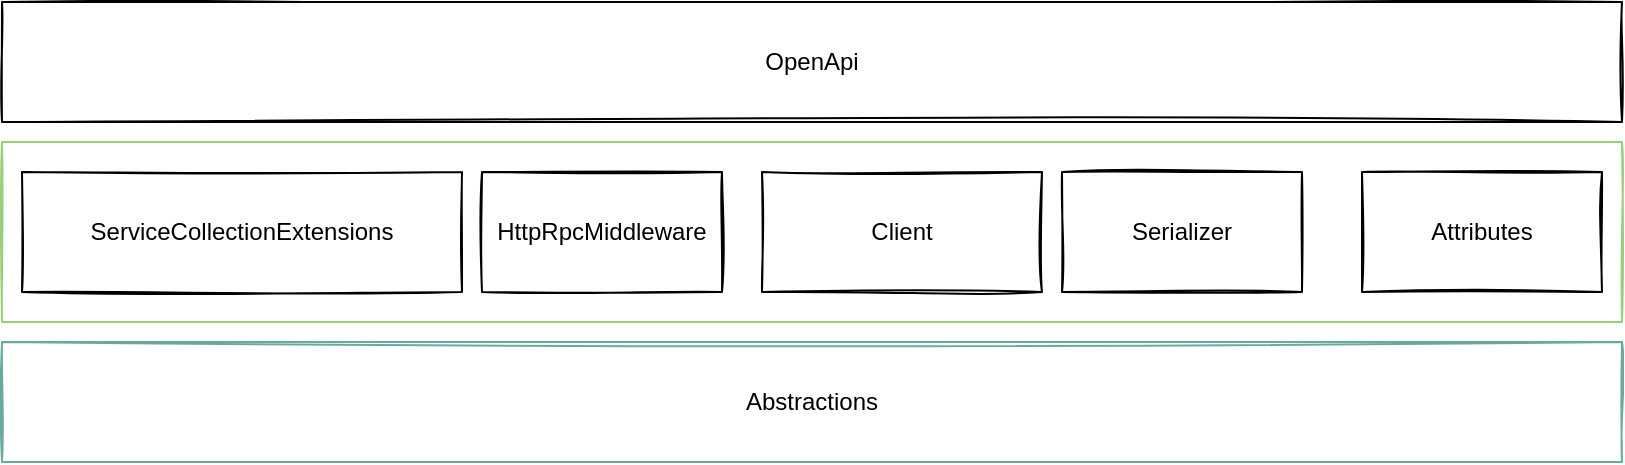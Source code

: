 <mxfile version="15.1.0" type="github">
  <diagram id="NIgqH8kYPQN_SOv7AuNS" name="Page-1">
    <mxGraphModel dx="1422" dy="754" grid="1" gridSize="10" guides="1" tooltips="1" connect="1" arrows="1" fold="1" page="1" pageScale="1" pageWidth="827" pageHeight="1169" math="0" shadow="0">
      <root>
        <mxCell id="0" />
        <mxCell id="1" parent="0" />
        <mxCell id="BC2wex_rtU6zMLSn18dj-1" value="" style="rounded=0;whiteSpace=wrap;html=1;strokeColor=#97D077;sketch=1;" vertex="1" parent="1">
          <mxGeometry x="10" y="760" width="810" height="90" as="geometry" />
        </mxCell>
        <mxCell id="BC2wex_rtU6zMLSn18dj-3" value="ServiceCollectionExtensions" style="rounded=0;whiteSpace=wrap;html=1;sketch=1;" vertex="1" parent="1">
          <mxGeometry x="20" y="775" width="220" height="60" as="geometry" />
        </mxCell>
        <mxCell id="BC2wex_rtU6zMLSn18dj-4" value="HttpRpcMiddleware" style="rounded=0;whiteSpace=wrap;html=1;strokeColor=#000000;sketch=1;" vertex="1" parent="1">
          <mxGeometry x="250" y="775" width="120" height="60" as="geometry" />
        </mxCell>
        <mxCell id="BC2wex_rtU6zMLSn18dj-5" value="Serializer" style="rounded=0;whiteSpace=wrap;html=1;strokeColor=#000000;sketch=1;" vertex="1" parent="1">
          <mxGeometry x="540" y="775" width="120" height="60" as="geometry" />
        </mxCell>
        <mxCell id="BC2wex_rtU6zMLSn18dj-6" value="Client" style="rounded=0;whiteSpace=wrap;html=1;strokeColor=#000000;sketch=1;" vertex="1" parent="1">
          <mxGeometry x="390" y="775" width="140" height="60" as="geometry" />
        </mxCell>
        <mxCell id="BC2wex_rtU6zMLSn18dj-7" value="OpenApi" style="rounded=0;whiteSpace=wrap;html=1;strokeColor=#000000;sketch=1;" vertex="1" parent="1">
          <mxGeometry x="10" y="690" width="810" height="60" as="geometry" />
        </mxCell>
        <mxCell id="BC2wex_rtU6zMLSn18dj-8" value="Attributes" style="rounded=0;whiteSpace=wrap;html=1;strokeColor=#000000;sketch=1;" vertex="1" parent="1">
          <mxGeometry x="690" y="775" width="120" height="60" as="geometry" />
        </mxCell>
        <mxCell id="BC2wex_rtU6zMLSn18dj-9" value="Abstractions" style="rounded=0;whiteSpace=wrap;html=1;sketch=1;strokeColor=#67AB9F;" vertex="1" parent="1">
          <mxGeometry x="10" y="860" width="810" height="60" as="geometry" />
        </mxCell>
      </root>
    </mxGraphModel>
  </diagram>
</mxfile>
